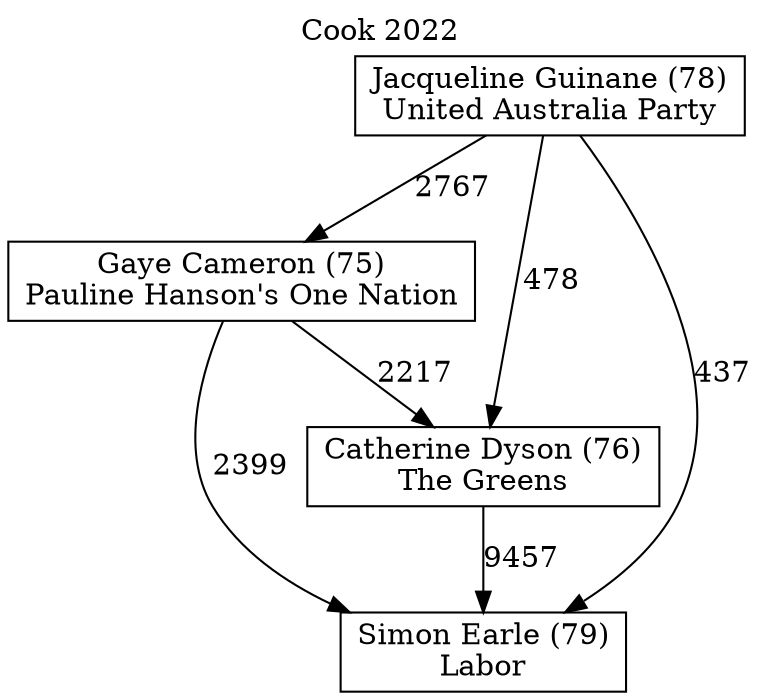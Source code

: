// House preference flow
digraph "Simon Earle (79)_Cook_2022" {
	graph [label="Cook 2022" labelloc=t mclimit=10]
	node [shape=box]
	"Gaye Cameron (75)" [label="Gaye Cameron (75)
Pauline Hanson's One Nation"]
	"Jacqueline Guinane (78)" [label="Jacqueline Guinane (78)
United Australia Party"]
	"Catherine Dyson (76)" [label="Catherine Dyson (76)
The Greens"]
	"Simon Earle (79)" [label="Simon Earle (79)
Labor"]
	"Jacqueline Guinane (78)" -> "Catherine Dyson (76)" [label=478]
	"Gaye Cameron (75)" -> "Simon Earle (79)" [label=2399]
	"Jacqueline Guinane (78)" -> "Gaye Cameron (75)" [label=2767]
	"Jacqueline Guinane (78)" -> "Simon Earle (79)" [label=437]
	"Gaye Cameron (75)" -> "Catherine Dyson (76)" [label=2217]
	"Catherine Dyson (76)" -> "Simon Earle (79)" [label=9457]
}
